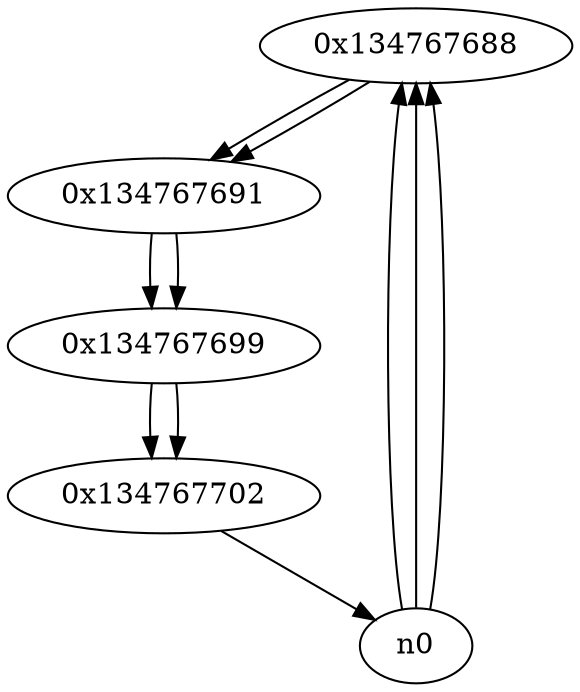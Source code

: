 digraph G{
/* nodes */
  n1 [label="0x134767688"]
  n2 [label="0x134767691"]
  n3 [label="0x134767699"]
  n4 [label="0x134767702"]
/* edges */
n1 -> n2;
n0 -> n1;
n0 -> n1;
n0 -> n1;
n2 -> n3;
n1 -> n2;
n3 -> n4;
n2 -> n3;
n4 -> n0;
n3 -> n4;
}
